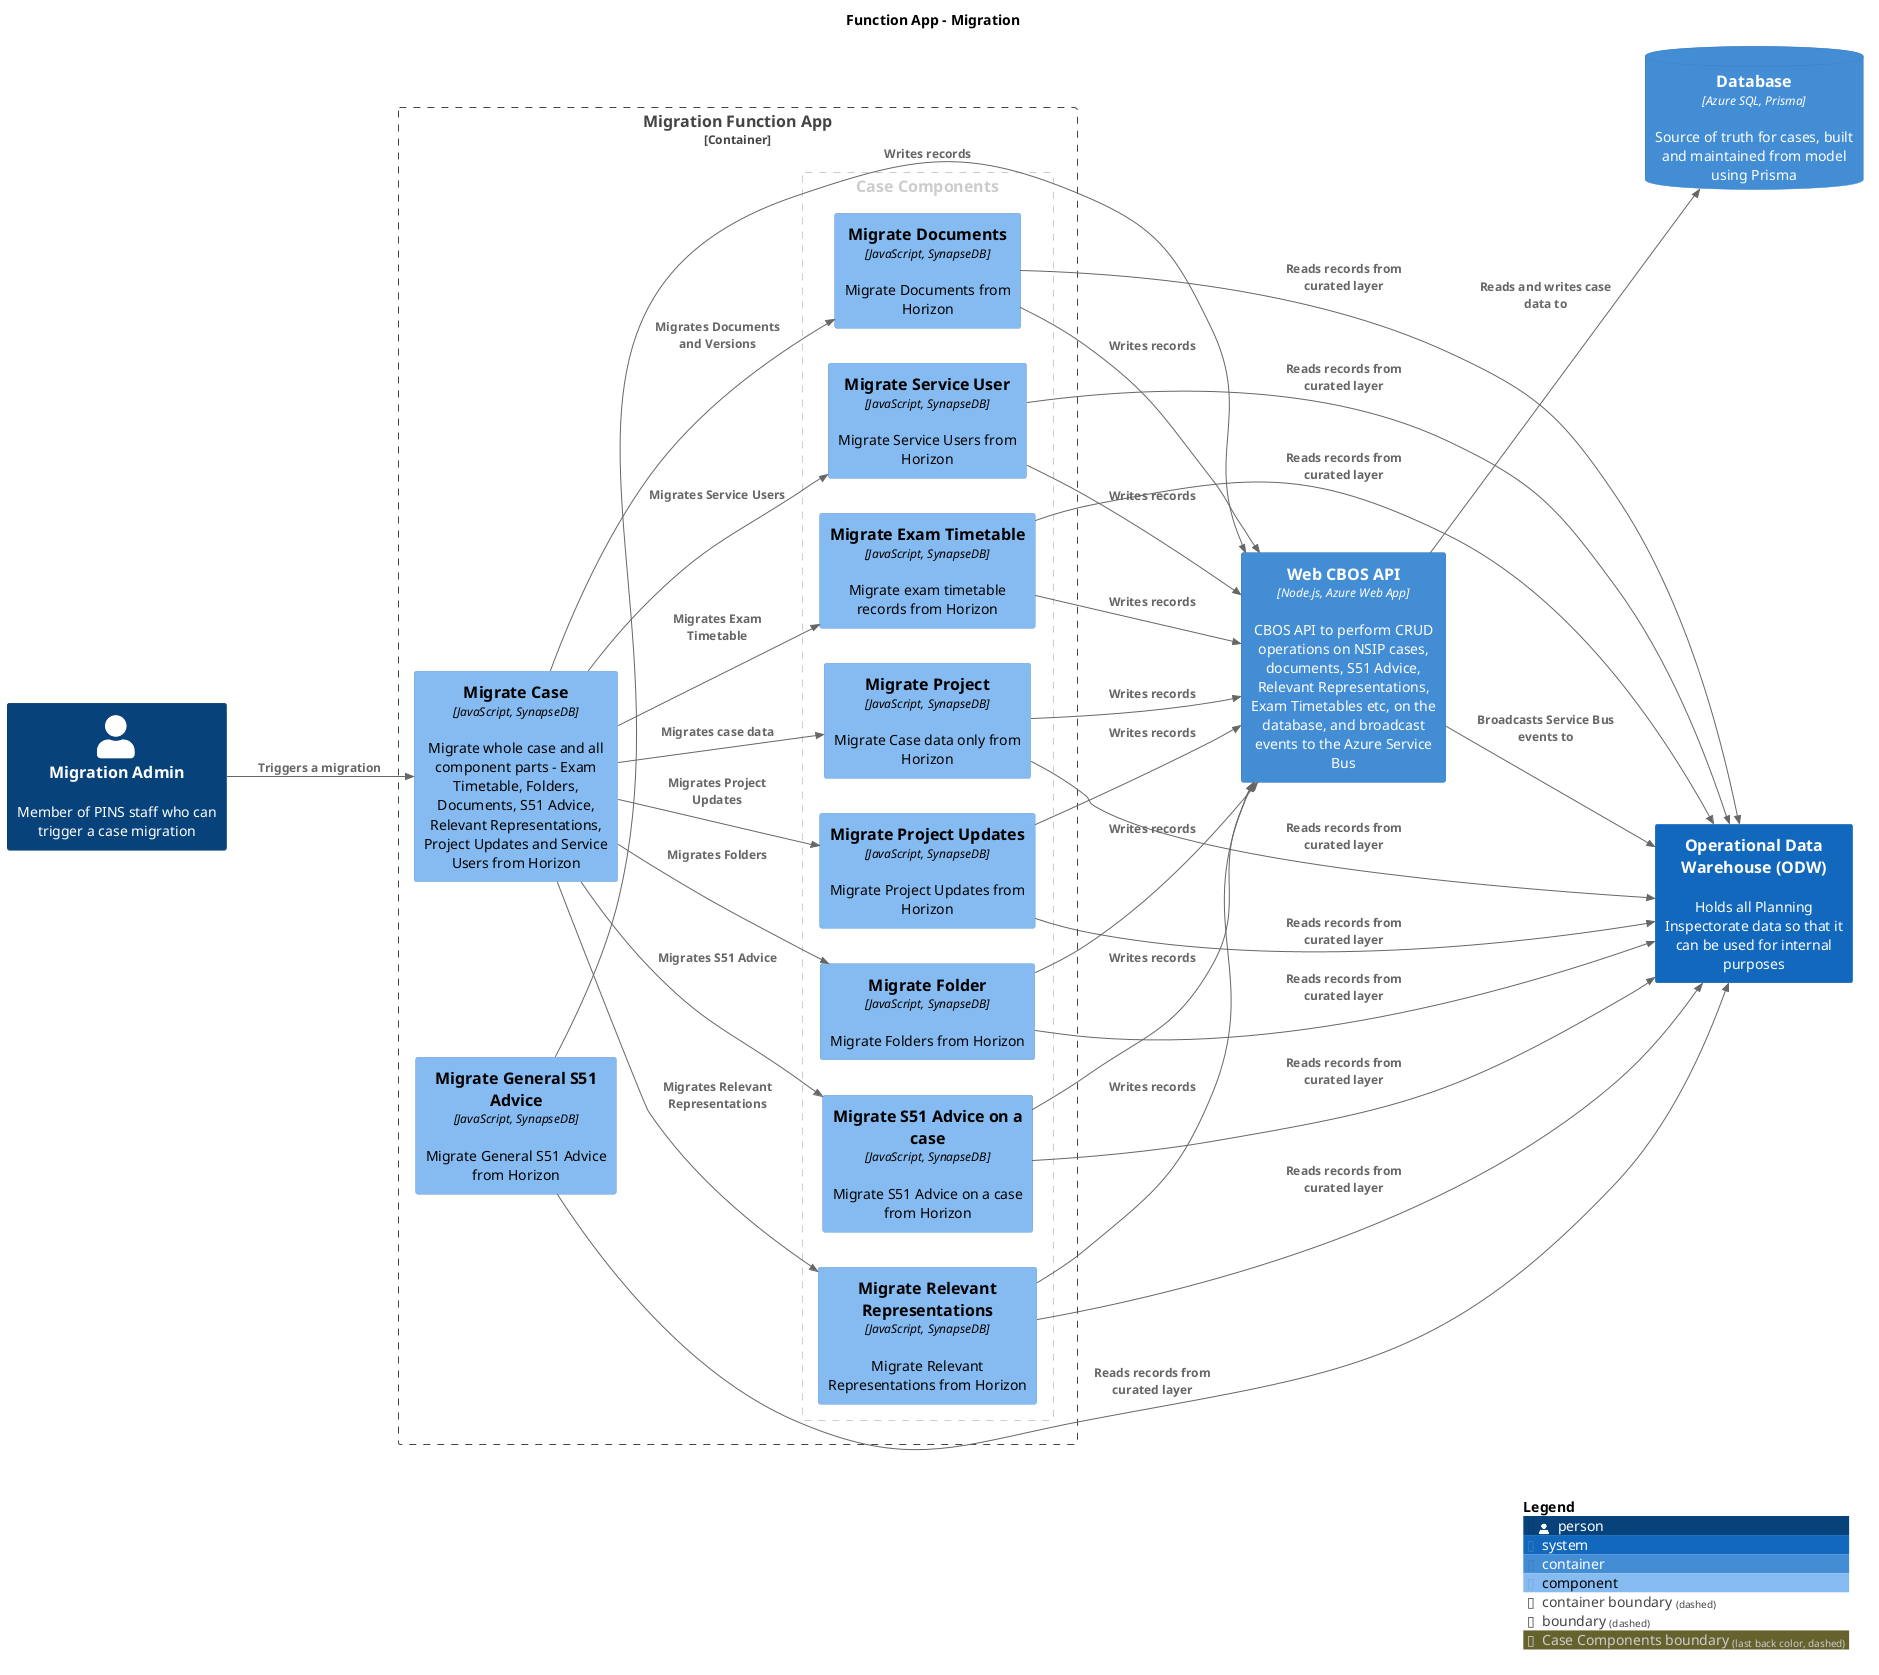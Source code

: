 @startuml
set separator none
title Function App - Migration

left to right direction

!include <C4/C4>
!include <C4/C4_Context>
!include <C4/C4_Container>
!include <C4/C4_Component>

Person(MigrationAdmin, "Migration Admin", $descr="Member of PINS staff who can trigger a case migration", $tags="", $link="")
Container(CBOSCaseworkBackOfficeSystem.WebCBOSAPI, "Web CBOS API", $techn="Node.js, Azure Web App", $descr="CBOS API to perform CRUD operations on NSIP cases, documents, S51 Advice, Relevant Representations, Exam Timetables etc, on the database, and broadcast events to the Azure Service Bus", $tags="", $link="")
ContainerDb(CBOSCaseworkBackOfficeSystem.Database, "Database", $techn="Azure SQL, Prisma", $descr="Source of truth for cases, built and maintained from model using Prisma", $tags="", $link="")
System(OperationalDataWarehouseODW, "Operational Data Warehouse (ODW)", $descr="Holds all Planning Inspectorate data so that it can be used for internal purposes", $tags="", $link="")

Container_Boundary("CBOSCaseworkBackOfficeSystem.MigrationFunctionApp_boundary", "Migration Function App", $tags="") {
  AddBoundaryTag("Case Components", $borderColor="#cccccc", $fontColor="#cccccc", $borderStyle="dashed")
  Boundary(group_1, "Case Components", $tags="Case Components") {
    Component(CBOSCaseworkBackOfficeSystem.MigrationFunctionApp.MigrateProject, "Migrate Project", $techn="JavaScript, SynapseDB", $descr="Migrate Case data only from Horizon", $tags="", $link="")
    Component(CBOSCaseworkBackOfficeSystem.MigrationFunctionApp.MigrateExamTimetable, "Migrate Exam Timetable", $techn="JavaScript, SynapseDB", $descr="Migrate exam timetable records from Horizon", $tags="", $link="")
    Component(CBOSCaseworkBackOfficeSystem.MigrationFunctionApp.MigrateFolder, "Migrate Folder", $techn="JavaScript, SynapseDB", $descr="Migrate Folders from Horizon", $tags="", $link="")
    Component(CBOSCaseworkBackOfficeSystem.MigrationFunctionApp.MigrateProjectUpdates, "Migrate Project Updates", $techn="JavaScript, SynapseDB", $descr="Migrate Project Updates from Horizon", $tags="", $link="")
    Component(CBOSCaseworkBackOfficeSystem.MigrationFunctionApp.MigrateServiceUser, "Migrate Service User", $techn="JavaScript, SynapseDB", $descr="Migrate Service Users from Horizon", $tags="", $link="")
    Component(CBOSCaseworkBackOfficeSystem.MigrationFunctionApp.MigrateS51Adviceonacase, "Migrate S51 Advice on a case", $techn="JavaScript, SynapseDB", $descr="Migrate S51 Advice on a case from Horizon", $tags="", $link="")
    Component(CBOSCaseworkBackOfficeSystem.MigrationFunctionApp.MigrateDocuments, "Migrate Documents", $techn="JavaScript, SynapseDB", $descr="Migrate Documents from Horizon", $tags="", $link="")
    Component(CBOSCaseworkBackOfficeSystem.MigrationFunctionApp.MigrateRelevantRepresentations, "Migrate Relevant Representations", $techn="JavaScript, SynapseDB", $descr="Migrate Relevant Representations from Horizon", $tags="", $link="")
  }

  Component(CBOSCaseworkBackOfficeSystem.MigrationFunctionApp.MigrateGeneralS51Advice, "Migrate General S51 Advice", $techn="JavaScript, SynapseDB", $descr="Migrate General S51 Advice from Horizon", $tags="", $link="")
  Component(CBOSCaseworkBackOfficeSystem.MigrationFunctionApp.MigrateCase, "Migrate Case", $techn="JavaScript, SynapseDB", $descr="Migrate whole case and all component parts - Exam Timetable, Folders, Documents, S51 Advice, Relevant Representations, Project Updates and Service Users from Horizon", $tags="", $link="")
}

Rel(CBOSCaseworkBackOfficeSystem.MigrationFunctionApp.MigrateRelevantRepresentations, OperationalDataWarehouseODW, "Reads records from curated layer", $techn="", $tags="", $link="")
Rel(CBOSCaseworkBackOfficeSystem.MigrationFunctionApp.MigrateRelevantRepresentations, CBOSCaseworkBackOfficeSystem.WebCBOSAPI, "Writes records", $techn="", $tags="", $link="")
Rel(CBOSCaseworkBackOfficeSystem.MigrationFunctionApp.MigrateGeneralS51Advice, OperationalDataWarehouseODW, "Reads records from curated layer", $techn="", $tags="", $link="")
Rel(CBOSCaseworkBackOfficeSystem.MigrationFunctionApp.MigrateGeneralS51Advice, CBOSCaseworkBackOfficeSystem.WebCBOSAPI, "Writes records", $techn="", $tags="", $link="")
Rel(CBOSCaseworkBackOfficeSystem.WebCBOSAPI, CBOSCaseworkBackOfficeSystem.Database, "Reads and writes case data to", $techn="", $tags="", $link="")
Rel(CBOSCaseworkBackOfficeSystem.WebCBOSAPI, OperationalDataWarehouseODW, "Broadcasts Service Bus events to", $techn="", $tags="", $link="")
Rel(MigrationAdmin, CBOSCaseworkBackOfficeSystem.MigrationFunctionApp.MigrateCase, "Triggers a migration", $techn="", $tags="", $link="")
Rel(CBOSCaseworkBackOfficeSystem.MigrationFunctionApp.MigrateCase, CBOSCaseworkBackOfficeSystem.MigrationFunctionApp.MigrateProject, "Migrates case data", $techn="", $tags="", $link="")
Rel(CBOSCaseworkBackOfficeSystem.MigrationFunctionApp.MigrateCase, CBOSCaseworkBackOfficeSystem.MigrationFunctionApp.MigrateExamTimetable, "Migrates Exam Timetable", $techn="", $tags="", $link="")
Rel(CBOSCaseworkBackOfficeSystem.MigrationFunctionApp.MigrateCase, CBOSCaseworkBackOfficeSystem.MigrationFunctionApp.MigrateFolder, "Migrates Folders", $techn="", $tags="", $link="")
Rel(CBOSCaseworkBackOfficeSystem.MigrationFunctionApp.MigrateCase, CBOSCaseworkBackOfficeSystem.MigrationFunctionApp.MigrateProjectUpdates, "Migrates Project Updates", $techn="", $tags="", $link="")
Rel(CBOSCaseworkBackOfficeSystem.MigrationFunctionApp.MigrateCase, CBOSCaseworkBackOfficeSystem.MigrationFunctionApp.MigrateServiceUser, "Migrates Service Users", $techn="", $tags="", $link="")
Rel(CBOSCaseworkBackOfficeSystem.MigrationFunctionApp.MigrateCase, CBOSCaseworkBackOfficeSystem.MigrationFunctionApp.MigrateS51Adviceonacase, "Migrates S51 Advice", $techn="", $tags="", $link="")
Rel(CBOSCaseworkBackOfficeSystem.MigrationFunctionApp.MigrateCase, CBOSCaseworkBackOfficeSystem.MigrationFunctionApp.MigrateDocuments, "Migrates Documents and Versions", $techn="", $tags="", $link="")
Rel(CBOSCaseworkBackOfficeSystem.MigrationFunctionApp.MigrateCase, CBOSCaseworkBackOfficeSystem.MigrationFunctionApp.MigrateRelevantRepresentations, "Migrates Relevant Representations", $techn="", $tags="", $link="")
Rel(CBOSCaseworkBackOfficeSystem.MigrationFunctionApp.MigrateProject, OperationalDataWarehouseODW, "Reads records from curated layer", $techn="", $tags="", $link="")
Rel(CBOSCaseworkBackOfficeSystem.MigrationFunctionApp.MigrateProject, CBOSCaseworkBackOfficeSystem.WebCBOSAPI, "Writes records", $techn="", $tags="", $link="")
Rel(CBOSCaseworkBackOfficeSystem.MigrationFunctionApp.MigrateExamTimetable, OperationalDataWarehouseODW, "Reads records from curated layer", $techn="", $tags="", $link="")
Rel(CBOSCaseworkBackOfficeSystem.MigrationFunctionApp.MigrateExamTimetable, CBOSCaseworkBackOfficeSystem.WebCBOSAPI, "Writes records", $techn="", $tags="", $link="")
Rel(CBOSCaseworkBackOfficeSystem.MigrationFunctionApp.MigrateFolder, OperationalDataWarehouseODW, "Reads records from curated layer", $techn="", $tags="", $link="")
Rel(CBOSCaseworkBackOfficeSystem.MigrationFunctionApp.MigrateFolder, CBOSCaseworkBackOfficeSystem.WebCBOSAPI, "Writes records", $techn="", $tags="", $link="")
Rel(CBOSCaseworkBackOfficeSystem.MigrationFunctionApp.MigrateProjectUpdates, OperationalDataWarehouseODW, "Reads records from curated layer", $techn="", $tags="", $link="")
Rel(CBOSCaseworkBackOfficeSystem.MigrationFunctionApp.MigrateProjectUpdates, CBOSCaseworkBackOfficeSystem.WebCBOSAPI, "Writes records", $techn="", $tags="", $link="")
Rel(CBOSCaseworkBackOfficeSystem.MigrationFunctionApp.MigrateServiceUser, OperationalDataWarehouseODW, "Reads records from curated layer", $techn="", $tags="", $link="")
Rel(CBOSCaseworkBackOfficeSystem.MigrationFunctionApp.MigrateServiceUser, CBOSCaseworkBackOfficeSystem.WebCBOSAPI, "Writes records", $techn="", $tags="", $link="")
Rel(CBOSCaseworkBackOfficeSystem.MigrationFunctionApp.MigrateS51Adviceonacase, OperationalDataWarehouseODW, "Reads records from curated layer", $techn="", $tags="", $link="")
Rel(CBOSCaseworkBackOfficeSystem.MigrationFunctionApp.MigrateS51Adviceonacase, CBOSCaseworkBackOfficeSystem.WebCBOSAPI, "Writes records", $techn="", $tags="", $link="")
Rel(CBOSCaseworkBackOfficeSystem.MigrationFunctionApp.MigrateDocuments, OperationalDataWarehouseODW, "Reads records from curated layer", $techn="", $tags="", $link="")
Rel(CBOSCaseworkBackOfficeSystem.MigrationFunctionApp.MigrateDocuments, CBOSCaseworkBackOfficeSystem.WebCBOSAPI, "Writes records", $techn="", $tags="", $link="")

SHOW_LEGEND(true)
@enduml